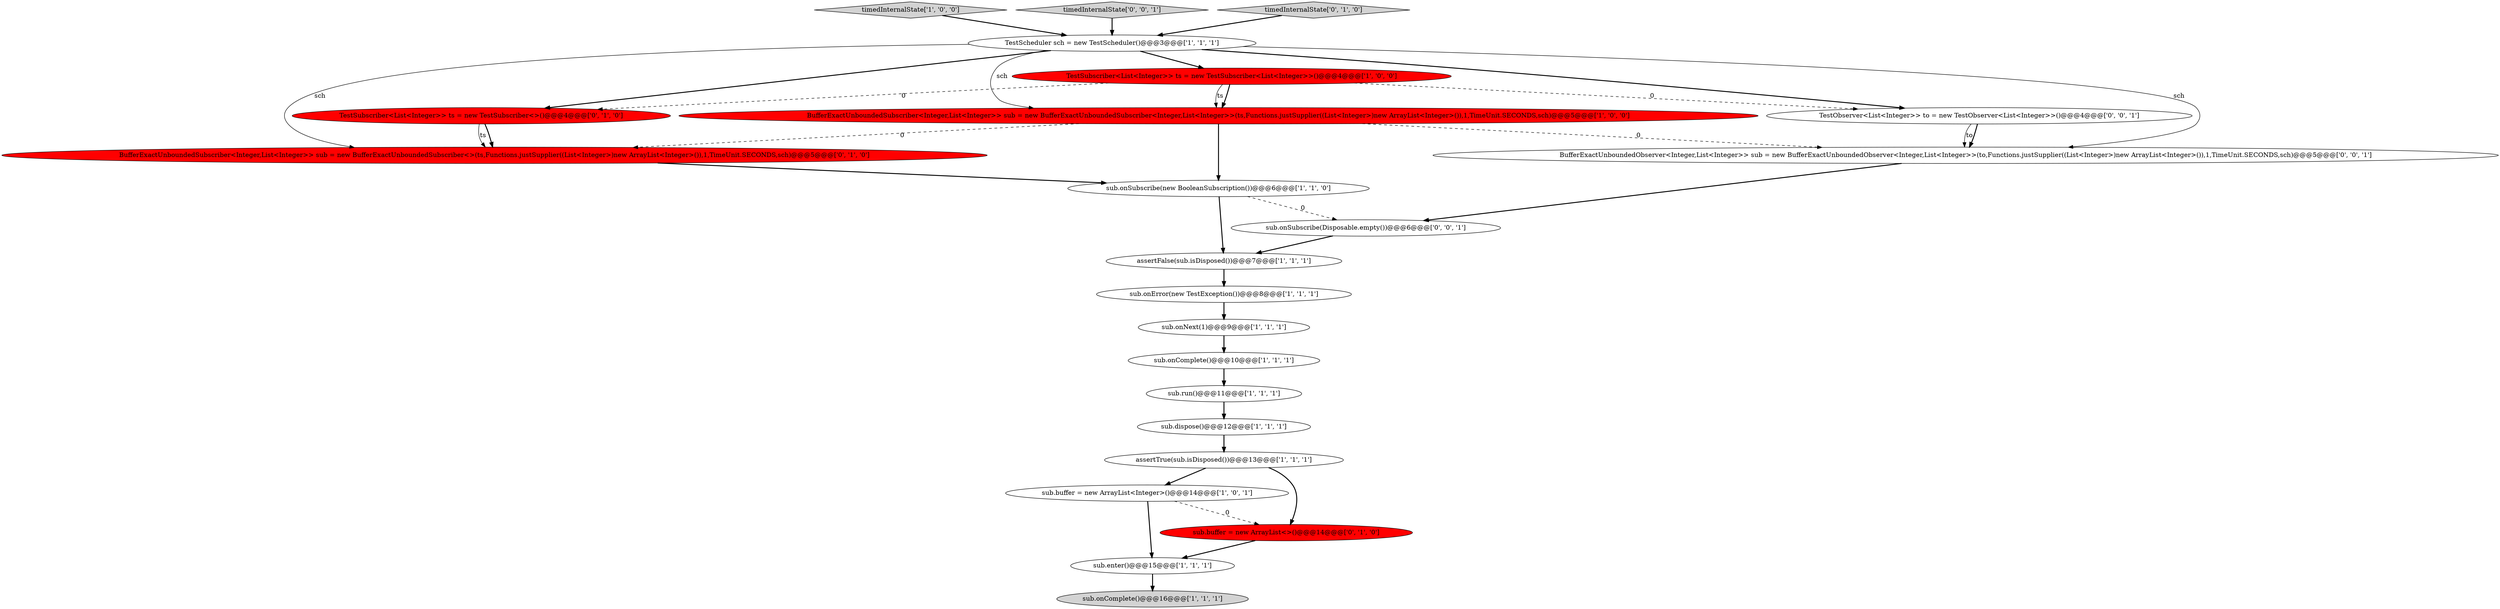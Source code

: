 digraph {
14 [style = filled, label = "assertFalse(sub.isDisposed())@@@7@@@['1', '1', '1']", fillcolor = white, shape = ellipse image = "AAA0AAABBB1BBB"];
5 [style = filled, label = "BufferExactUnboundedSubscriber<Integer,List<Integer>> sub = new BufferExactUnboundedSubscriber<Integer,List<Integer>>(ts,Functions.justSupplier((List<Integer>)new ArrayList<Integer>()),1,TimeUnit.SECONDS,sch)@@@5@@@['1', '0', '0']", fillcolor = red, shape = ellipse image = "AAA1AAABBB1BBB"];
19 [style = filled, label = "BufferExactUnboundedObserver<Integer,List<Integer>> sub = new BufferExactUnboundedObserver<Integer,List<Integer>>(to,Functions.justSupplier((List<Integer>)new ArrayList<Integer>()),1,TimeUnit.SECONDS,sch)@@@5@@@['0', '0', '1']", fillcolor = white, shape = ellipse image = "AAA0AAABBB3BBB"];
9 [style = filled, label = "sub.dispose()@@@12@@@['1', '1', '1']", fillcolor = white, shape = ellipse image = "AAA0AAABBB1BBB"];
7 [style = filled, label = "assertTrue(sub.isDisposed())@@@13@@@['1', '1', '1']", fillcolor = white, shape = ellipse image = "AAA0AAABBB1BBB"];
0 [style = filled, label = "sub.buffer = new ArrayList<Integer>()@@@14@@@['1', '0', '1']", fillcolor = white, shape = ellipse image = "AAA0AAABBB1BBB"];
18 [style = filled, label = "TestSubscriber<List<Integer>> ts = new TestSubscriber<>()@@@4@@@['0', '1', '0']", fillcolor = red, shape = ellipse image = "AAA1AAABBB2BBB"];
2 [style = filled, label = "sub.onComplete()@@@16@@@['1', '1', '1']", fillcolor = lightgray, shape = ellipse image = "AAA0AAABBB1BBB"];
20 [style = filled, label = "TestObserver<List<Integer>> to = new TestObserver<List<Integer>>()@@@4@@@['0', '0', '1']", fillcolor = white, shape = ellipse image = "AAA0AAABBB3BBB"];
10 [style = filled, label = "sub.onComplete()@@@10@@@['1', '1', '1']", fillcolor = white, shape = ellipse image = "AAA0AAABBB1BBB"];
1 [style = filled, label = "sub.enter()@@@15@@@['1', '1', '1']", fillcolor = white, shape = ellipse image = "AAA0AAABBB1BBB"];
13 [style = filled, label = "timedInternalState['1', '0', '0']", fillcolor = lightgray, shape = diamond image = "AAA0AAABBB1BBB"];
3 [style = filled, label = "sub.onError(new TestException())@@@8@@@['1', '1', '1']", fillcolor = white, shape = ellipse image = "AAA0AAABBB1BBB"];
11 [style = filled, label = "TestSubscriber<List<Integer>> ts = new TestSubscriber<List<Integer>>()@@@4@@@['1', '0', '0']", fillcolor = red, shape = ellipse image = "AAA1AAABBB1BBB"];
8 [style = filled, label = "TestScheduler sch = new TestScheduler()@@@3@@@['1', '1', '1']", fillcolor = white, shape = ellipse image = "AAA0AAABBB1BBB"];
16 [style = filled, label = "sub.buffer = new ArrayList<>()@@@14@@@['0', '1', '0']", fillcolor = red, shape = ellipse image = "AAA1AAABBB2BBB"];
22 [style = filled, label = "timedInternalState['0', '0', '1']", fillcolor = lightgray, shape = diamond image = "AAA0AAABBB3BBB"];
6 [style = filled, label = "sub.onSubscribe(new BooleanSubscription())@@@6@@@['1', '1', '0']", fillcolor = white, shape = ellipse image = "AAA0AAABBB1BBB"];
21 [style = filled, label = "sub.onSubscribe(Disposable.empty())@@@6@@@['0', '0', '1']", fillcolor = white, shape = ellipse image = "AAA0AAABBB3BBB"];
4 [style = filled, label = "sub.run()@@@11@@@['1', '1', '1']", fillcolor = white, shape = ellipse image = "AAA0AAABBB1BBB"];
17 [style = filled, label = "timedInternalState['0', '1', '0']", fillcolor = lightgray, shape = diamond image = "AAA0AAABBB2BBB"];
15 [style = filled, label = "BufferExactUnboundedSubscriber<Integer,List<Integer>> sub = new BufferExactUnboundedSubscriber<>(ts,Functions.justSupplier((List<Integer>)new ArrayList<Integer>()),1,TimeUnit.SECONDS,sch)@@@5@@@['0', '1', '0']", fillcolor = red, shape = ellipse image = "AAA1AAABBB2BBB"];
12 [style = filled, label = "sub.onNext(1)@@@9@@@['1', '1', '1']", fillcolor = white, shape = ellipse image = "AAA0AAABBB1BBB"];
14->3 [style = bold, label=""];
4->9 [style = bold, label=""];
17->8 [style = bold, label=""];
6->21 [style = dashed, label="0"];
11->20 [style = dashed, label="0"];
8->18 [style = bold, label=""];
18->15 [style = bold, label=""];
0->16 [style = dashed, label="0"];
7->0 [style = bold, label=""];
15->6 [style = bold, label=""];
3->12 [style = bold, label=""];
9->7 [style = bold, label=""];
18->15 [style = solid, label="ts"];
6->14 [style = bold, label=""];
22->8 [style = bold, label=""];
11->5 [style = bold, label=""];
12->10 [style = bold, label=""];
8->20 [style = bold, label=""];
5->6 [style = bold, label=""];
16->1 [style = bold, label=""];
11->18 [style = dashed, label="0"];
0->1 [style = bold, label=""];
20->19 [style = solid, label="to"];
8->5 [style = solid, label="sch"];
7->16 [style = bold, label=""];
10->4 [style = bold, label=""];
1->2 [style = bold, label=""];
13->8 [style = bold, label=""];
20->19 [style = bold, label=""];
5->15 [style = dashed, label="0"];
8->11 [style = bold, label=""];
5->19 [style = dashed, label="0"];
8->15 [style = solid, label="sch"];
8->19 [style = solid, label="sch"];
11->5 [style = solid, label="ts"];
21->14 [style = bold, label=""];
19->21 [style = bold, label=""];
}
